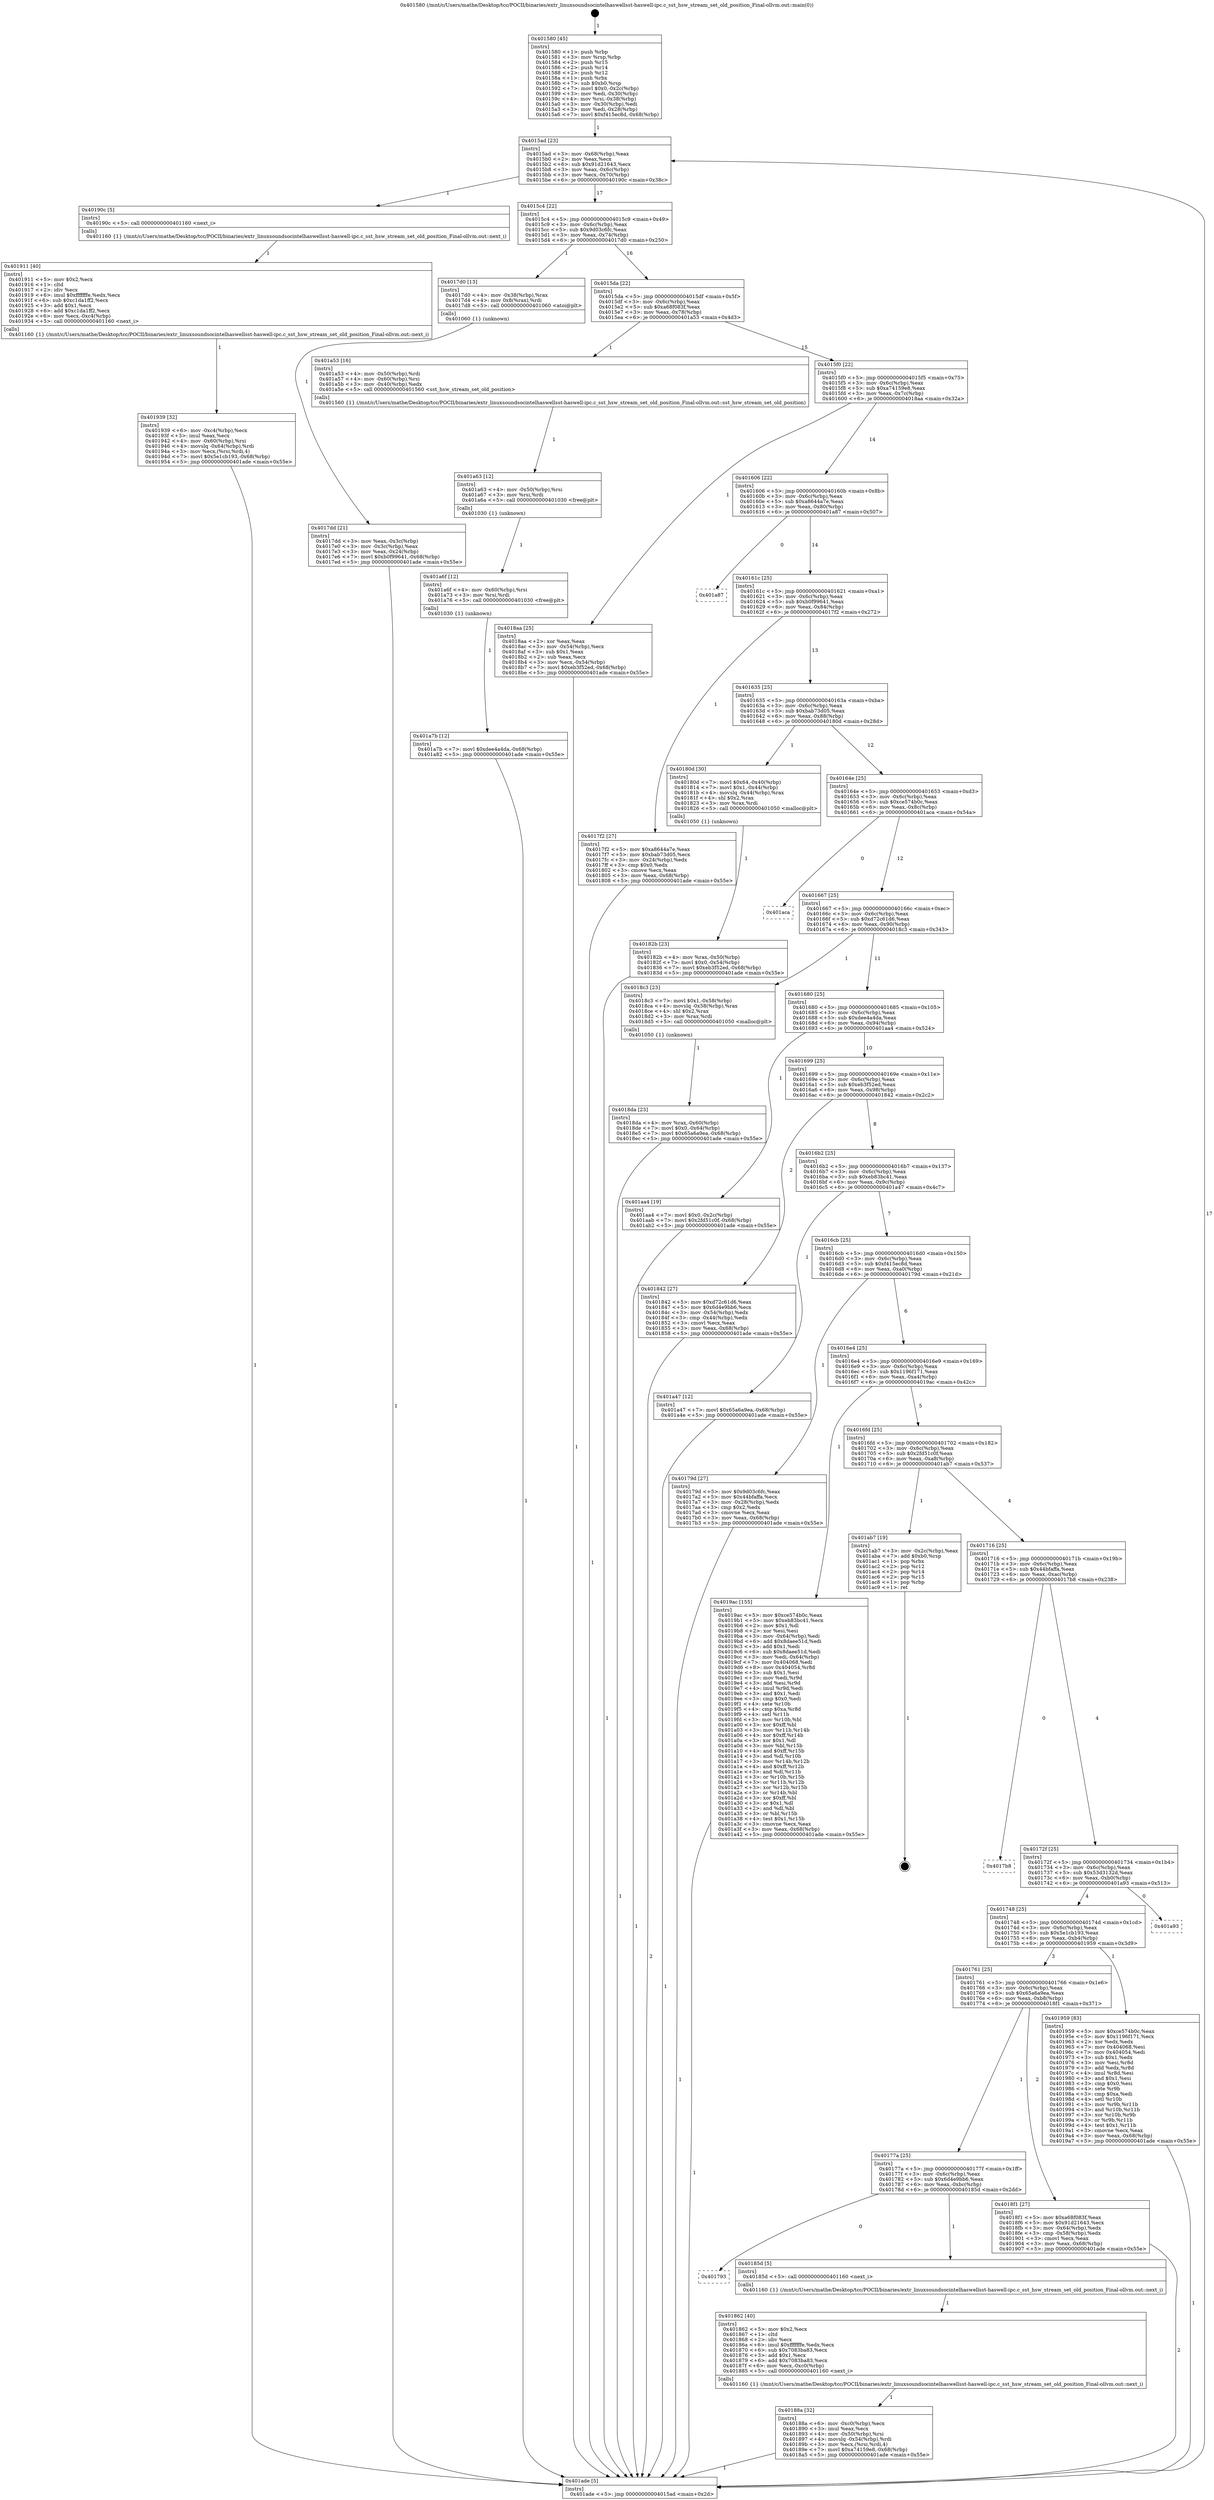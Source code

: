 digraph "0x401580" {
  label = "0x401580 (/mnt/c/Users/mathe/Desktop/tcc/POCII/binaries/extr_linuxsoundsocintelhaswellsst-haswell-ipc.c_sst_hsw_stream_set_old_position_Final-ollvm.out::main(0))"
  labelloc = "t"
  node[shape=record]

  Entry [label="",width=0.3,height=0.3,shape=circle,fillcolor=black,style=filled]
  "0x4015ad" [label="{
     0x4015ad [23]\l
     | [instrs]\l
     &nbsp;&nbsp;0x4015ad \<+3\>: mov -0x68(%rbp),%eax\l
     &nbsp;&nbsp;0x4015b0 \<+2\>: mov %eax,%ecx\l
     &nbsp;&nbsp;0x4015b2 \<+6\>: sub $0x91d21643,%ecx\l
     &nbsp;&nbsp;0x4015b8 \<+3\>: mov %eax,-0x6c(%rbp)\l
     &nbsp;&nbsp;0x4015bb \<+3\>: mov %ecx,-0x70(%rbp)\l
     &nbsp;&nbsp;0x4015be \<+6\>: je 000000000040190c \<main+0x38c\>\l
  }"]
  "0x40190c" [label="{
     0x40190c [5]\l
     | [instrs]\l
     &nbsp;&nbsp;0x40190c \<+5\>: call 0000000000401160 \<next_i\>\l
     | [calls]\l
     &nbsp;&nbsp;0x401160 \{1\} (/mnt/c/Users/mathe/Desktop/tcc/POCII/binaries/extr_linuxsoundsocintelhaswellsst-haswell-ipc.c_sst_hsw_stream_set_old_position_Final-ollvm.out::next_i)\l
  }"]
  "0x4015c4" [label="{
     0x4015c4 [22]\l
     | [instrs]\l
     &nbsp;&nbsp;0x4015c4 \<+5\>: jmp 00000000004015c9 \<main+0x49\>\l
     &nbsp;&nbsp;0x4015c9 \<+3\>: mov -0x6c(%rbp),%eax\l
     &nbsp;&nbsp;0x4015cc \<+5\>: sub $0x9d03c6fc,%eax\l
     &nbsp;&nbsp;0x4015d1 \<+3\>: mov %eax,-0x74(%rbp)\l
     &nbsp;&nbsp;0x4015d4 \<+6\>: je 00000000004017d0 \<main+0x250\>\l
  }"]
  Exit [label="",width=0.3,height=0.3,shape=circle,fillcolor=black,style=filled,peripheries=2]
  "0x4017d0" [label="{
     0x4017d0 [13]\l
     | [instrs]\l
     &nbsp;&nbsp;0x4017d0 \<+4\>: mov -0x38(%rbp),%rax\l
     &nbsp;&nbsp;0x4017d4 \<+4\>: mov 0x8(%rax),%rdi\l
     &nbsp;&nbsp;0x4017d8 \<+5\>: call 0000000000401060 \<atoi@plt\>\l
     | [calls]\l
     &nbsp;&nbsp;0x401060 \{1\} (unknown)\l
  }"]
  "0x4015da" [label="{
     0x4015da [22]\l
     | [instrs]\l
     &nbsp;&nbsp;0x4015da \<+5\>: jmp 00000000004015df \<main+0x5f\>\l
     &nbsp;&nbsp;0x4015df \<+3\>: mov -0x6c(%rbp),%eax\l
     &nbsp;&nbsp;0x4015e2 \<+5\>: sub $0xa68f083f,%eax\l
     &nbsp;&nbsp;0x4015e7 \<+3\>: mov %eax,-0x78(%rbp)\l
     &nbsp;&nbsp;0x4015ea \<+6\>: je 0000000000401a53 \<main+0x4d3\>\l
  }"]
  "0x401a7b" [label="{
     0x401a7b [12]\l
     | [instrs]\l
     &nbsp;&nbsp;0x401a7b \<+7\>: movl $0xdee4a4da,-0x68(%rbp)\l
     &nbsp;&nbsp;0x401a82 \<+5\>: jmp 0000000000401ade \<main+0x55e\>\l
  }"]
  "0x401a53" [label="{
     0x401a53 [16]\l
     | [instrs]\l
     &nbsp;&nbsp;0x401a53 \<+4\>: mov -0x50(%rbp),%rdi\l
     &nbsp;&nbsp;0x401a57 \<+4\>: mov -0x60(%rbp),%rsi\l
     &nbsp;&nbsp;0x401a5b \<+3\>: mov -0x40(%rbp),%edx\l
     &nbsp;&nbsp;0x401a5e \<+5\>: call 0000000000401560 \<sst_hsw_stream_set_old_position\>\l
     | [calls]\l
     &nbsp;&nbsp;0x401560 \{1\} (/mnt/c/Users/mathe/Desktop/tcc/POCII/binaries/extr_linuxsoundsocintelhaswellsst-haswell-ipc.c_sst_hsw_stream_set_old_position_Final-ollvm.out::sst_hsw_stream_set_old_position)\l
  }"]
  "0x4015f0" [label="{
     0x4015f0 [22]\l
     | [instrs]\l
     &nbsp;&nbsp;0x4015f0 \<+5\>: jmp 00000000004015f5 \<main+0x75\>\l
     &nbsp;&nbsp;0x4015f5 \<+3\>: mov -0x6c(%rbp),%eax\l
     &nbsp;&nbsp;0x4015f8 \<+5\>: sub $0xa74159e8,%eax\l
     &nbsp;&nbsp;0x4015fd \<+3\>: mov %eax,-0x7c(%rbp)\l
     &nbsp;&nbsp;0x401600 \<+6\>: je 00000000004018aa \<main+0x32a\>\l
  }"]
  "0x401a6f" [label="{
     0x401a6f [12]\l
     | [instrs]\l
     &nbsp;&nbsp;0x401a6f \<+4\>: mov -0x60(%rbp),%rsi\l
     &nbsp;&nbsp;0x401a73 \<+3\>: mov %rsi,%rdi\l
     &nbsp;&nbsp;0x401a76 \<+5\>: call 0000000000401030 \<free@plt\>\l
     | [calls]\l
     &nbsp;&nbsp;0x401030 \{1\} (unknown)\l
  }"]
  "0x4018aa" [label="{
     0x4018aa [25]\l
     | [instrs]\l
     &nbsp;&nbsp;0x4018aa \<+2\>: xor %eax,%eax\l
     &nbsp;&nbsp;0x4018ac \<+3\>: mov -0x54(%rbp),%ecx\l
     &nbsp;&nbsp;0x4018af \<+3\>: sub $0x1,%eax\l
     &nbsp;&nbsp;0x4018b2 \<+2\>: sub %eax,%ecx\l
     &nbsp;&nbsp;0x4018b4 \<+3\>: mov %ecx,-0x54(%rbp)\l
     &nbsp;&nbsp;0x4018b7 \<+7\>: movl $0xeb3f52ed,-0x68(%rbp)\l
     &nbsp;&nbsp;0x4018be \<+5\>: jmp 0000000000401ade \<main+0x55e\>\l
  }"]
  "0x401606" [label="{
     0x401606 [22]\l
     | [instrs]\l
     &nbsp;&nbsp;0x401606 \<+5\>: jmp 000000000040160b \<main+0x8b\>\l
     &nbsp;&nbsp;0x40160b \<+3\>: mov -0x6c(%rbp),%eax\l
     &nbsp;&nbsp;0x40160e \<+5\>: sub $0xa8644a7e,%eax\l
     &nbsp;&nbsp;0x401613 \<+3\>: mov %eax,-0x80(%rbp)\l
     &nbsp;&nbsp;0x401616 \<+6\>: je 0000000000401a87 \<main+0x507\>\l
  }"]
  "0x401a63" [label="{
     0x401a63 [12]\l
     | [instrs]\l
     &nbsp;&nbsp;0x401a63 \<+4\>: mov -0x50(%rbp),%rsi\l
     &nbsp;&nbsp;0x401a67 \<+3\>: mov %rsi,%rdi\l
     &nbsp;&nbsp;0x401a6a \<+5\>: call 0000000000401030 \<free@plt\>\l
     | [calls]\l
     &nbsp;&nbsp;0x401030 \{1\} (unknown)\l
  }"]
  "0x401a87" [label="{
     0x401a87\l
  }", style=dashed]
  "0x40161c" [label="{
     0x40161c [25]\l
     | [instrs]\l
     &nbsp;&nbsp;0x40161c \<+5\>: jmp 0000000000401621 \<main+0xa1\>\l
     &nbsp;&nbsp;0x401621 \<+3\>: mov -0x6c(%rbp),%eax\l
     &nbsp;&nbsp;0x401624 \<+5\>: sub $0xb0f99641,%eax\l
     &nbsp;&nbsp;0x401629 \<+6\>: mov %eax,-0x84(%rbp)\l
     &nbsp;&nbsp;0x40162f \<+6\>: je 00000000004017f2 \<main+0x272\>\l
  }"]
  "0x401939" [label="{
     0x401939 [32]\l
     | [instrs]\l
     &nbsp;&nbsp;0x401939 \<+6\>: mov -0xc4(%rbp),%ecx\l
     &nbsp;&nbsp;0x40193f \<+3\>: imul %eax,%ecx\l
     &nbsp;&nbsp;0x401942 \<+4\>: mov -0x60(%rbp),%rsi\l
     &nbsp;&nbsp;0x401946 \<+4\>: movslq -0x64(%rbp),%rdi\l
     &nbsp;&nbsp;0x40194a \<+3\>: mov %ecx,(%rsi,%rdi,4)\l
     &nbsp;&nbsp;0x40194d \<+7\>: movl $0x5e1cb193,-0x68(%rbp)\l
     &nbsp;&nbsp;0x401954 \<+5\>: jmp 0000000000401ade \<main+0x55e\>\l
  }"]
  "0x4017f2" [label="{
     0x4017f2 [27]\l
     | [instrs]\l
     &nbsp;&nbsp;0x4017f2 \<+5\>: mov $0xa8644a7e,%eax\l
     &nbsp;&nbsp;0x4017f7 \<+5\>: mov $0xbab73d05,%ecx\l
     &nbsp;&nbsp;0x4017fc \<+3\>: mov -0x24(%rbp),%edx\l
     &nbsp;&nbsp;0x4017ff \<+3\>: cmp $0x0,%edx\l
     &nbsp;&nbsp;0x401802 \<+3\>: cmove %ecx,%eax\l
     &nbsp;&nbsp;0x401805 \<+3\>: mov %eax,-0x68(%rbp)\l
     &nbsp;&nbsp;0x401808 \<+5\>: jmp 0000000000401ade \<main+0x55e\>\l
  }"]
  "0x401635" [label="{
     0x401635 [25]\l
     | [instrs]\l
     &nbsp;&nbsp;0x401635 \<+5\>: jmp 000000000040163a \<main+0xba\>\l
     &nbsp;&nbsp;0x40163a \<+3\>: mov -0x6c(%rbp),%eax\l
     &nbsp;&nbsp;0x40163d \<+5\>: sub $0xbab73d05,%eax\l
     &nbsp;&nbsp;0x401642 \<+6\>: mov %eax,-0x88(%rbp)\l
     &nbsp;&nbsp;0x401648 \<+6\>: je 000000000040180d \<main+0x28d\>\l
  }"]
  "0x401911" [label="{
     0x401911 [40]\l
     | [instrs]\l
     &nbsp;&nbsp;0x401911 \<+5\>: mov $0x2,%ecx\l
     &nbsp;&nbsp;0x401916 \<+1\>: cltd\l
     &nbsp;&nbsp;0x401917 \<+2\>: idiv %ecx\l
     &nbsp;&nbsp;0x401919 \<+6\>: imul $0xfffffffe,%edx,%ecx\l
     &nbsp;&nbsp;0x40191f \<+6\>: sub $0xc1da1ff2,%ecx\l
     &nbsp;&nbsp;0x401925 \<+3\>: add $0x1,%ecx\l
     &nbsp;&nbsp;0x401928 \<+6\>: add $0xc1da1ff2,%ecx\l
     &nbsp;&nbsp;0x40192e \<+6\>: mov %ecx,-0xc4(%rbp)\l
     &nbsp;&nbsp;0x401934 \<+5\>: call 0000000000401160 \<next_i\>\l
     | [calls]\l
     &nbsp;&nbsp;0x401160 \{1\} (/mnt/c/Users/mathe/Desktop/tcc/POCII/binaries/extr_linuxsoundsocintelhaswellsst-haswell-ipc.c_sst_hsw_stream_set_old_position_Final-ollvm.out::next_i)\l
  }"]
  "0x40180d" [label="{
     0x40180d [30]\l
     | [instrs]\l
     &nbsp;&nbsp;0x40180d \<+7\>: movl $0x64,-0x40(%rbp)\l
     &nbsp;&nbsp;0x401814 \<+7\>: movl $0x1,-0x44(%rbp)\l
     &nbsp;&nbsp;0x40181b \<+4\>: movslq -0x44(%rbp),%rax\l
     &nbsp;&nbsp;0x40181f \<+4\>: shl $0x2,%rax\l
     &nbsp;&nbsp;0x401823 \<+3\>: mov %rax,%rdi\l
     &nbsp;&nbsp;0x401826 \<+5\>: call 0000000000401050 \<malloc@plt\>\l
     | [calls]\l
     &nbsp;&nbsp;0x401050 \{1\} (unknown)\l
  }"]
  "0x40164e" [label="{
     0x40164e [25]\l
     | [instrs]\l
     &nbsp;&nbsp;0x40164e \<+5\>: jmp 0000000000401653 \<main+0xd3\>\l
     &nbsp;&nbsp;0x401653 \<+3\>: mov -0x6c(%rbp),%eax\l
     &nbsp;&nbsp;0x401656 \<+5\>: sub $0xce574b0c,%eax\l
     &nbsp;&nbsp;0x40165b \<+6\>: mov %eax,-0x8c(%rbp)\l
     &nbsp;&nbsp;0x401661 \<+6\>: je 0000000000401aca \<main+0x54a\>\l
  }"]
  "0x4018da" [label="{
     0x4018da [23]\l
     | [instrs]\l
     &nbsp;&nbsp;0x4018da \<+4\>: mov %rax,-0x60(%rbp)\l
     &nbsp;&nbsp;0x4018de \<+7\>: movl $0x0,-0x64(%rbp)\l
     &nbsp;&nbsp;0x4018e5 \<+7\>: movl $0x65a6a9ea,-0x68(%rbp)\l
     &nbsp;&nbsp;0x4018ec \<+5\>: jmp 0000000000401ade \<main+0x55e\>\l
  }"]
  "0x401aca" [label="{
     0x401aca\l
  }", style=dashed]
  "0x401667" [label="{
     0x401667 [25]\l
     | [instrs]\l
     &nbsp;&nbsp;0x401667 \<+5\>: jmp 000000000040166c \<main+0xec\>\l
     &nbsp;&nbsp;0x40166c \<+3\>: mov -0x6c(%rbp),%eax\l
     &nbsp;&nbsp;0x40166f \<+5\>: sub $0xd72c61d6,%eax\l
     &nbsp;&nbsp;0x401674 \<+6\>: mov %eax,-0x90(%rbp)\l
     &nbsp;&nbsp;0x40167a \<+6\>: je 00000000004018c3 \<main+0x343\>\l
  }"]
  "0x40188a" [label="{
     0x40188a [32]\l
     | [instrs]\l
     &nbsp;&nbsp;0x40188a \<+6\>: mov -0xc0(%rbp),%ecx\l
     &nbsp;&nbsp;0x401890 \<+3\>: imul %eax,%ecx\l
     &nbsp;&nbsp;0x401893 \<+4\>: mov -0x50(%rbp),%rsi\l
     &nbsp;&nbsp;0x401897 \<+4\>: movslq -0x54(%rbp),%rdi\l
     &nbsp;&nbsp;0x40189b \<+3\>: mov %ecx,(%rsi,%rdi,4)\l
     &nbsp;&nbsp;0x40189e \<+7\>: movl $0xa74159e8,-0x68(%rbp)\l
     &nbsp;&nbsp;0x4018a5 \<+5\>: jmp 0000000000401ade \<main+0x55e\>\l
  }"]
  "0x4018c3" [label="{
     0x4018c3 [23]\l
     | [instrs]\l
     &nbsp;&nbsp;0x4018c3 \<+7\>: movl $0x1,-0x58(%rbp)\l
     &nbsp;&nbsp;0x4018ca \<+4\>: movslq -0x58(%rbp),%rax\l
     &nbsp;&nbsp;0x4018ce \<+4\>: shl $0x2,%rax\l
     &nbsp;&nbsp;0x4018d2 \<+3\>: mov %rax,%rdi\l
     &nbsp;&nbsp;0x4018d5 \<+5\>: call 0000000000401050 \<malloc@plt\>\l
     | [calls]\l
     &nbsp;&nbsp;0x401050 \{1\} (unknown)\l
  }"]
  "0x401680" [label="{
     0x401680 [25]\l
     | [instrs]\l
     &nbsp;&nbsp;0x401680 \<+5\>: jmp 0000000000401685 \<main+0x105\>\l
     &nbsp;&nbsp;0x401685 \<+3\>: mov -0x6c(%rbp),%eax\l
     &nbsp;&nbsp;0x401688 \<+5\>: sub $0xdee4a4da,%eax\l
     &nbsp;&nbsp;0x40168d \<+6\>: mov %eax,-0x94(%rbp)\l
     &nbsp;&nbsp;0x401693 \<+6\>: je 0000000000401aa4 \<main+0x524\>\l
  }"]
  "0x401862" [label="{
     0x401862 [40]\l
     | [instrs]\l
     &nbsp;&nbsp;0x401862 \<+5\>: mov $0x2,%ecx\l
     &nbsp;&nbsp;0x401867 \<+1\>: cltd\l
     &nbsp;&nbsp;0x401868 \<+2\>: idiv %ecx\l
     &nbsp;&nbsp;0x40186a \<+6\>: imul $0xfffffffe,%edx,%ecx\l
     &nbsp;&nbsp;0x401870 \<+6\>: sub $0x7083ba83,%ecx\l
     &nbsp;&nbsp;0x401876 \<+3\>: add $0x1,%ecx\l
     &nbsp;&nbsp;0x401879 \<+6\>: add $0x7083ba83,%ecx\l
     &nbsp;&nbsp;0x40187f \<+6\>: mov %ecx,-0xc0(%rbp)\l
     &nbsp;&nbsp;0x401885 \<+5\>: call 0000000000401160 \<next_i\>\l
     | [calls]\l
     &nbsp;&nbsp;0x401160 \{1\} (/mnt/c/Users/mathe/Desktop/tcc/POCII/binaries/extr_linuxsoundsocintelhaswellsst-haswell-ipc.c_sst_hsw_stream_set_old_position_Final-ollvm.out::next_i)\l
  }"]
  "0x401aa4" [label="{
     0x401aa4 [19]\l
     | [instrs]\l
     &nbsp;&nbsp;0x401aa4 \<+7\>: movl $0x0,-0x2c(%rbp)\l
     &nbsp;&nbsp;0x401aab \<+7\>: movl $0x2fd51c0f,-0x68(%rbp)\l
     &nbsp;&nbsp;0x401ab2 \<+5\>: jmp 0000000000401ade \<main+0x55e\>\l
  }"]
  "0x401699" [label="{
     0x401699 [25]\l
     | [instrs]\l
     &nbsp;&nbsp;0x401699 \<+5\>: jmp 000000000040169e \<main+0x11e\>\l
     &nbsp;&nbsp;0x40169e \<+3\>: mov -0x6c(%rbp),%eax\l
     &nbsp;&nbsp;0x4016a1 \<+5\>: sub $0xeb3f52ed,%eax\l
     &nbsp;&nbsp;0x4016a6 \<+6\>: mov %eax,-0x98(%rbp)\l
     &nbsp;&nbsp;0x4016ac \<+6\>: je 0000000000401842 \<main+0x2c2\>\l
  }"]
  "0x401793" [label="{
     0x401793\l
  }", style=dashed]
  "0x401842" [label="{
     0x401842 [27]\l
     | [instrs]\l
     &nbsp;&nbsp;0x401842 \<+5\>: mov $0xd72c61d6,%eax\l
     &nbsp;&nbsp;0x401847 \<+5\>: mov $0x6d4e9bb6,%ecx\l
     &nbsp;&nbsp;0x40184c \<+3\>: mov -0x54(%rbp),%edx\l
     &nbsp;&nbsp;0x40184f \<+3\>: cmp -0x44(%rbp),%edx\l
     &nbsp;&nbsp;0x401852 \<+3\>: cmovl %ecx,%eax\l
     &nbsp;&nbsp;0x401855 \<+3\>: mov %eax,-0x68(%rbp)\l
     &nbsp;&nbsp;0x401858 \<+5\>: jmp 0000000000401ade \<main+0x55e\>\l
  }"]
  "0x4016b2" [label="{
     0x4016b2 [25]\l
     | [instrs]\l
     &nbsp;&nbsp;0x4016b2 \<+5\>: jmp 00000000004016b7 \<main+0x137\>\l
     &nbsp;&nbsp;0x4016b7 \<+3\>: mov -0x6c(%rbp),%eax\l
     &nbsp;&nbsp;0x4016ba \<+5\>: sub $0xeb83bc41,%eax\l
     &nbsp;&nbsp;0x4016bf \<+6\>: mov %eax,-0x9c(%rbp)\l
     &nbsp;&nbsp;0x4016c5 \<+6\>: je 0000000000401a47 \<main+0x4c7\>\l
  }"]
  "0x40185d" [label="{
     0x40185d [5]\l
     | [instrs]\l
     &nbsp;&nbsp;0x40185d \<+5\>: call 0000000000401160 \<next_i\>\l
     | [calls]\l
     &nbsp;&nbsp;0x401160 \{1\} (/mnt/c/Users/mathe/Desktop/tcc/POCII/binaries/extr_linuxsoundsocintelhaswellsst-haswell-ipc.c_sst_hsw_stream_set_old_position_Final-ollvm.out::next_i)\l
  }"]
  "0x401a47" [label="{
     0x401a47 [12]\l
     | [instrs]\l
     &nbsp;&nbsp;0x401a47 \<+7\>: movl $0x65a6a9ea,-0x68(%rbp)\l
     &nbsp;&nbsp;0x401a4e \<+5\>: jmp 0000000000401ade \<main+0x55e\>\l
  }"]
  "0x4016cb" [label="{
     0x4016cb [25]\l
     | [instrs]\l
     &nbsp;&nbsp;0x4016cb \<+5\>: jmp 00000000004016d0 \<main+0x150\>\l
     &nbsp;&nbsp;0x4016d0 \<+3\>: mov -0x6c(%rbp),%eax\l
     &nbsp;&nbsp;0x4016d3 \<+5\>: sub $0xf415ec8d,%eax\l
     &nbsp;&nbsp;0x4016d8 \<+6\>: mov %eax,-0xa0(%rbp)\l
     &nbsp;&nbsp;0x4016de \<+6\>: je 000000000040179d \<main+0x21d\>\l
  }"]
  "0x40177a" [label="{
     0x40177a [25]\l
     | [instrs]\l
     &nbsp;&nbsp;0x40177a \<+5\>: jmp 000000000040177f \<main+0x1ff\>\l
     &nbsp;&nbsp;0x40177f \<+3\>: mov -0x6c(%rbp),%eax\l
     &nbsp;&nbsp;0x401782 \<+5\>: sub $0x6d4e9bb6,%eax\l
     &nbsp;&nbsp;0x401787 \<+6\>: mov %eax,-0xbc(%rbp)\l
     &nbsp;&nbsp;0x40178d \<+6\>: je 000000000040185d \<main+0x2dd\>\l
  }"]
  "0x40179d" [label="{
     0x40179d [27]\l
     | [instrs]\l
     &nbsp;&nbsp;0x40179d \<+5\>: mov $0x9d03c6fc,%eax\l
     &nbsp;&nbsp;0x4017a2 \<+5\>: mov $0x44bfaffa,%ecx\l
     &nbsp;&nbsp;0x4017a7 \<+3\>: mov -0x28(%rbp),%edx\l
     &nbsp;&nbsp;0x4017aa \<+3\>: cmp $0x2,%edx\l
     &nbsp;&nbsp;0x4017ad \<+3\>: cmovne %ecx,%eax\l
     &nbsp;&nbsp;0x4017b0 \<+3\>: mov %eax,-0x68(%rbp)\l
     &nbsp;&nbsp;0x4017b3 \<+5\>: jmp 0000000000401ade \<main+0x55e\>\l
  }"]
  "0x4016e4" [label="{
     0x4016e4 [25]\l
     | [instrs]\l
     &nbsp;&nbsp;0x4016e4 \<+5\>: jmp 00000000004016e9 \<main+0x169\>\l
     &nbsp;&nbsp;0x4016e9 \<+3\>: mov -0x6c(%rbp),%eax\l
     &nbsp;&nbsp;0x4016ec \<+5\>: sub $0x1196f171,%eax\l
     &nbsp;&nbsp;0x4016f1 \<+6\>: mov %eax,-0xa4(%rbp)\l
     &nbsp;&nbsp;0x4016f7 \<+6\>: je 00000000004019ac \<main+0x42c\>\l
  }"]
  "0x401ade" [label="{
     0x401ade [5]\l
     | [instrs]\l
     &nbsp;&nbsp;0x401ade \<+5\>: jmp 00000000004015ad \<main+0x2d\>\l
  }"]
  "0x401580" [label="{
     0x401580 [45]\l
     | [instrs]\l
     &nbsp;&nbsp;0x401580 \<+1\>: push %rbp\l
     &nbsp;&nbsp;0x401581 \<+3\>: mov %rsp,%rbp\l
     &nbsp;&nbsp;0x401584 \<+2\>: push %r15\l
     &nbsp;&nbsp;0x401586 \<+2\>: push %r14\l
     &nbsp;&nbsp;0x401588 \<+2\>: push %r12\l
     &nbsp;&nbsp;0x40158a \<+1\>: push %rbx\l
     &nbsp;&nbsp;0x40158b \<+7\>: sub $0xb0,%rsp\l
     &nbsp;&nbsp;0x401592 \<+7\>: movl $0x0,-0x2c(%rbp)\l
     &nbsp;&nbsp;0x401599 \<+3\>: mov %edi,-0x30(%rbp)\l
     &nbsp;&nbsp;0x40159c \<+4\>: mov %rsi,-0x38(%rbp)\l
     &nbsp;&nbsp;0x4015a0 \<+3\>: mov -0x30(%rbp),%edi\l
     &nbsp;&nbsp;0x4015a3 \<+3\>: mov %edi,-0x28(%rbp)\l
     &nbsp;&nbsp;0x4015a6 \<+7\>: movl $0xf415ec8d,-0x68(%rbp)\l
  }"]
  "0x4017dd" [label="{
     0x4017dd [21]\l
     | [instrs]\l
     &nbsp;&nbsp;0x4017dd \<+3\>: mov %eax,-0x3c(%rbp)\l
     &nbsp;&nbsp;0x4017e0 \<+3\>: mov -0x3c(%rbp),%eax\l
     &nbsp;&nbsp;0x4017e3 \<+3\>: mov %eax,-0x24(%rbp)\l
     &nbsp;&nbsp;0x4017e6 \<+7\>: movl $0xb0f99641,-0x68(%rbp)\l
     &nbsp;&nbsp;0x4017ed \<+5\>: jmp 0000000000401ade \<main+0x55e\>\l
  }"]
  "0x40182b" [label="{
     0x40182b [23]\l
     | [instrs]\l
     &nbsp;&nbsp;0x40182b \<+4\>: mov %rax,-0x50(%rbp)\l
     &nbsp;&nbsp;0x40182f \<+7\>: movl $0x0,-0x54(%rbp)\l
     &nbsp;&nbsp;0x401836 \<+7\>: movl $0xeb3f52ed,-0x68(%rbp)\l
     &nbsp;&nbsp;0x40183d \<+5\>: jmp 0000000000401ade \<main+0x55e\>\l
  }"]
  "0x4018f1" [label="{
     0x4018f1 [27]\l
     | [instrs]\l
     &nbsp;&nbsp;0x4018f1 \<+5\>: mov $0xa68f083f,%eax\l
     &nbsp;&nbsp;0x4018f6 \<+5\>: mov $0x91d21643,%ecx\l
     &nbsp;&nbsp;0x4018fb \<+3\>: mov -0x64(%rbp),%edx\l
     &nbsp;&nbsp;0x4018fe \<+3\>: cmp -0x58(%rbp),%edx\l
     &nbsp;&nbsp;0x401901 \<+3\>: cmovl %ecx,%eax\l
     &nbsp;&nbsp;0x401904 \<+3\>: mov %eax,-0x68(%rbp)\l
     &nbsp;&nbsp;0x401907 \<+5\>: jmp 0000000000401ade \<main+0x55e\>\l
  }"]
  "0x4019ac" [label="{
     0x4019ac [155]\l
     | [instrs]\l
     &nbsp;&nbsp;0x4019ac \<+5\>: mov $0xce574b0c,%eax\l
     &nbsp;&nbsp;0x4019b1 \<+5\>: mov $0xeb83bc41,%ecx\l
     &nbsp;&nbsp;0x4019b6 \<+2\>: mov $0x1,%dl\l
     &nbsp;&nbsp;0x4019b8 \<+2\>: xor %esi,%esi\l
     &nbsp;&nbsp;0x4019ba \<+3\>: mov -0x64(%rbp),%edi\l
     &nbsp;&nbsp;0x4019bd \<+6\>: add $0x8daee51d,%edi\l
     &nbsp;&nbsp;0x4019c3 \<+3\>: add $0x1,%edi\l
     &nbsp;&nbsp;0x4019c6 \<+6\>: sub $0x8daee51d,%edi\l
     &nbsp;&nbsp;0x4019cc \<+3\>: mov %edi,-0x64(%rbp)\l
     &nbsp;&nbsp;0x4019cf \<+7\>: mov 0x404068,%edi\l
     &nbsp;&nbsp;0x4019d6 \<+8\>: mov 0x404054,%r8d\l
     &nbsp;&nbsp;0x4019de \<+3\>: sub $0x1,%esi\l
     &nbsp;&nbsp;0x4019e1 \<+3\>: mov %edi,%r9d\l
     &nbsp;&nbsp;0x4019e4 \<+3\>: add %esi,%r9d\l
     &nbsp;&nbsp;0x4019e7 \<+4\>: imul %r9d,%edi\l
     &nbsp;&nbsp;0x4019eb \<+3\>: and $0x1,%edi\l
     &nbsp;&nbsp;0x4019ee \<+3\>: cmp $0x0,%edi\l
     &nbsp;&nbsp;0x4019f1 \<+4\>: sete %r10b\l
     &nbsp;&nbsp;0x4019f5 \<+4\>: cmp $0xa,%r8d\l
     &nbsp;&nbsp;0x4019f9 \<+4\>: setl %r11b\l
     &nbsp;&nbsp;0x4019fd \<+3\>: mov %r10b,%bl\l
     &nbsp;&nbsp;0x401a00 \<+3\>: xor $0xff,%bl\l
     &nbsp;&nbsp;0x401a03 \<+3\>: mov %r11b,%r14b\l
     &nbsp;&nbsp;0x401a06 \<+4\>: xor $0xff,%r14b\l
     &nbsp;&nbsp;0x401a0a \<+3\>: xor $0x1,%dl\l
     &nbsp;&nbsp;0x401a0d \<+3\>: mov %bl,%r15b\l
     &nbsp;&nbsp;0x401a10 \<+4\>: and $0xff,%r15b\l
     &nbsp;&nbsp;0x401a14 \<+3\>: and %dl,%r10b\l
     &nbsp;&nbsp;0x401a17 \<+3\>: mov %r14b,%r12b\l
     &nbsp;&nbsp;0x401a1a \<+4\>: and $0xff,%r12b\l
     &nbsp;&nbsp;0x401a1e \<+3\>: and %dl,%r11b\l
     &nbsp;&nbsp;0x401a21 \<+3\>: or %r10b,%r15b\l
     &nbsp;&nbsp;0x401a24 \<+3\>: or %r11b,%r12b\l
     &nbsp;&nbsp;0x401a27 \<+3\>: xor %r12b,%r15b\l
     &nbsp;&nbsp;0x401a2a \<+3\>: or %r14b,%bl\l
     &nbsp;&nbsp;0x401a2d \<+3\>: xor $0xff,%bl\l
     &nbsp;&nbsp;0x401a30 \<+3\>: or $0x1,%dl\l
     &nbsp;&nbsp;0x401a33 \<+2\>: and %dl,%bl\l
     &nbsp;&nbsp;0x401a35 \<+3\>: or %bl,%r15b\l
     &nbsp;&nbsp;0x401a38 \<+4\>: test $0x1,%r15b\l
     &nbsp;&nbsp;0x401a3c \<+3\>: cmovne %ecx,%eax\l
     &nbsp;&nbsp;0x401a3f \<+3\>: mov %eax,-0x68(%rbp)\l
     &nbsp;&nbsp;0x401a42 \<+5\>: jmp 0000000000401ade \<main+0x55e\>\l
  }"]
  "0x4016fd" [label="{
     0x4016fd [25]\l
     | [instrs]\l
     &nbsp;&nbsp;0x4016fd \<+5\>: jmp 0000000000401702 \<main+0x182\>\l
     &nbsp;&nbsp;0x401702 \<+3\>: mov -0x6c(%rbp),%eax\l
     &nbsp;&nbsp;0x401705 \<+5\>: sub $0x2fd51c0f,%eax\l
     &nbsp;&nbsp;0x40170a \<+6\>: mov %eax,-0xa8(%rbp)\l
     &nbsp;&nbsp;0x401710 \<+6\>: je 0000000000401ab7 \<main+0x537\>\l
  }"]
  "0x401761" [label="{
     0x401761 [25]\l
     | [instrs]\l
     &nbsp;&nbsp;0x401761 \<+5\>: jmp 0000000000401766 \<main+0x1e6\>\l
     &nbsp;&nbsp;0x401766 \<+3\>: mov -0x6c(%rbp),%eax\l
     &nbsp;&nbsp;0x401769 \<+5\>: sub $0x65a6a9ea,%eax\l
     &nbsp;&nbsp;0x40176e \<+6\>: mov %eax,-0xb8(%rbp)\l
     &nbsp;&nbsp;0x401774 \<+6\>: je 00000000004018f1 \<main+0x371\>\l
  }"]
  "0x401ab7" [label="{
     0x401ab7 [19]\l
     | [instrs]\l
     &nbsp;&nbsp;0x401ab7 \<+3\>: mov -0x2c(%rbp),%eax\l
     &nbsp;&nbsp;0x401aba \<+7\>: add $0xb0,%rsp\l
     &nbsp;&nbsp;0x401ac1 \<+1\>: pop %rbx\l
     &nbsp;&nbsp;0x401ac2 \<+2\>: pop %r12\l
     &nbsp;&nbsp;0x401ac4 \<+2\>: pop %r14\l
     &nbsp;&nbsp;0x401ac6 \<+2\>: pop %r15\l
     &nbsp;&nbsp;0x401ac8 \<+1\>: pop %rbp\l
     &nbsp;&nbsp;0x401ac9 \<+1\>: ret\l
  }"]
  "0x401716" [label="{
     0x401716 [25]\l
     | [instrs]\l
     &nbsp;&nbsp;0x401716 \<+5\>: jmp 000000000040171b \<main+0x19b\>\l
     &nbsp;&nbsp;0x40171b \<+3\>: mov -0x6c(%rbp),%eax\l
     &nbsp;&nbsp;0x40171e \<+5\>: sub $0x44bfaffa,%eax\l
     &nbsp;&nbsp;0x401723 \<+6\>: mov %eax,-0xac(%rbp)\l
     &nbsp;&nbsp;0x401729 \<+6\>: je 00000000004017b8 \<main+0x238\>\l
  }"]
  "0x401959" [label="{
     0x401959 [83]\l
     | [instrs]\l
     &nbsp;&nbsp;0x401959 \<+5\>: mov $0xce574b0c,%eax\l
     &nbsp;&nbsp;0x40195e \<+5\>: mov $0x1196f171,%ecx\l
     &nbsp;&nbsp;0x401963 \<+2\>: xor %edx,%edx\l
     &nbsp;&nbsp;0x401965 \<+7\>: mov 0x404068,%esi\l
     &nbsp;&nbsp;0x40196c \<+7\>: mov 0x404054,%edi\l
     &nbsp;&nbsp;0x401973 \<+3\>: sub $0x1,%edx\l
     &nbsp;&nbsp;0x401976 \<+3\>: mov %esi,%r8d\l
     &nbsp;&nbsp;0x401979 \<+3\>: add %edx,%r8d\l
     &nbsp;&nbsp;0x40197c \<+4\>: imul %r8d,%esi\l
     &nbsp;&nbsp;0x401980 \<+3\>: and $0x1,%esi\l
     &nbsp;&nbsp;0x401983 \<+3\>: cmp $0x0,%esi\l
     &nbsp;&nbsp;0x401986 \<+4\>: sete %r9b\l
     &nbsp;&nbsp;0x40198a \<+3\>: cmp $0xa,%edi\l
     &nbsp;&nbsp;0x40198d \<+4\>: setl %r10b\l
     &nbsp;&nbsp;0x401991 \<+3\>: mov %r9b,%r11b\l
     &nbsp;&nbsp;0x401994 \<+3\>: and %r10b,%r11b\l
     &nbsp;&nbsp;0x401997 \<+3\>: xor %r10b,%r9b\l
     &nbsp;&nbsp;0x40199a \<+3\>: or %r9b,%r11b\l
     &nbsp;&nbsp;0x40199d \<+4\>: test $0x1,%r11b\l
     &nbsp;&nbsp;0x4019a1 \<+3\>: cmovne %ecx,%eax\l
     &nbsp;&nbsp;0x4019a4 \<+3\>: mov %eax,-0x68(%rbp)\l
     &nbsp;&nbsp;0x4019a7 \<+5\>: jmp 0000000000401ade \<main+0x55e\>\l
  }"]
  "0x4017b8" [label="{
     0x4017b8\l
  }", style=dashed]
  "0x40172f" [label="{
     0x40172f [25]\l
     | [instrs]\l
     &nbsp;&nbsp;0x40172f \<+5\>: jmp 0000000000401734 \<main+0x1b4\>\l
     &nbsp;&nbsp;0x401734 \<+3\>: mov -0x6c(%rbp),%eax\l
     &nbsp;&nbsp;0x401737 \<+5\>: sub $0x53d3132d,%eax\l
     &nbsp;&nbsp;0x40173c \<+6\>: mov %eax,-0xb0(%rbp)\l
     &nbsp;&nbsp;0x401742 \<+6\>: je 0000000000401a93 \<main+0x513\>\l
  }"]
  "0x401748" [label="{
     0x401748 [25]\l
     | [instrs]\l
     &nbsp;&nbsp;0x401748 \<+5\>: jmp 000000000040174d \<main+0x1cd\>\l
     &nbsp;&nbsp;0x40174d \<+3\>: mov -0x6c(%rbp),%eax\l
     &nbsp;&nbsp;0x401750 \<+5\>: sub $0x5e1cb193,%eax\l
     &nbsp;&nbsp;0x401755 \<+6\>: mov %eax,-0xb4(%rbp)\l
     &nbsp;&nbsp;0x40175b \<+6\>: je 0000000000401959 \<main+0x3d9\>\l
  }"]
  "0x401a93" [label="{
     0x401a93\l
  }", style=dashed]
  Entry -> "0x401580" [label=" 1"]
  "0x4015ad" -> "0x40190c" [label=" 1"]
  "0x4015ad" -> "0x4015c4" [label=" 17"]
  "0x401ab7" -> Exit [label=" 1"]
  "0x4015c4" -> "0x4017d0" [label=" 1"]
  "0x4015c4" -> "0x4015da" [label=" 16"]
  "0x401aa4" -> "0x401ade" [label=" 1"]
  "0x4015da" -> "0x401a53" [label=" 1"]
  "0x4015da" -> "0x4015f0" [label=" 15"]
  "0x401a7b" -> "0x401ade" [label=" 1"]
  "0x4015f0" -> "0x4018aa" [label=" 1"]
  "0x4015f0" -> "0x401606" [label=" 14"]
  "0x401a6f" -> "0x401a7b" [label=" 1"]
  "0x401606" -> "0x401a87" [label=" 0"]
  "0x401606" -> "0x40161c" [label=" 14"]
  "0x401a63" -> "0x401a6f" [label=" 1"]
  "0x40161c" -> "0x4017f2" [label=" 1"]
  "0x40161c" -> "0x401635" [label=" 13"]
  "0x401a53" -> "0x401a63" [label=" 1"]
  "0x401635" -> "0x40180d" [label=" 1"]
  "0x401635" -> "0x40164e" [label=" 12"]
  "0x401a47" -> "0x401ade" [label=" 1"]
  "0x40164e" -> "0x401aca" [label=" 0"]
  "0x40164e" -> "0x401667" [label=" 12"]
  "0x4019ac" -> "0x401ade" [label=" 1"]
  "0x401667" -> "0x4018c3" [label=" 1"]
  "0x401667" -> "0x401680" [label=" 11"]
  "0x401959" -> "0x401ade" [label=" 1"]
  "0x401680" -> "0x401aa4" [label=" 1"]
  "0x401680" -> "0x401699" [label=" 10"]
  "0x401939" -> "0x401ade" [label=" 1"]
  "0x401699" -> "0x401842" [label=" 2"]
  "0x401699" -> "0x4016b2" [label=" 8"]
  "0x401911" -> "0x401939" [label=" 1"]
  "0x4016b2" -> "0x401a47" [label=" 1"]
  "0x4016b2" -> "0x4016cb" [label=" 7"]
  "0x40190c" -> "0x401911" [label=" 1"]
  "0x4016cb" -> "0x40179d" [label=" 1"]
  "0x4016cb" -> "0x4016e4" [label=" 6"]
  "0x40179d" -> "0x401ade" [label=" 1"]
  "0x401580" -> "0x4015ad" [label=" 1"]
  "0x401ade" -> "0x4015ad" [label=" 17"]
  "0x4017d0" -> "0x4017dd" [label=" 1"]
  "0x4017dd" -> "0x401ade" [label=" 1"]
  "0x4017f2" -> "0x401ade" [label=" 1"]
  "0x40180d" -> "0x40182b" [label=" 1"]
  "0x40182b" -> "0x401ade" [label=" 1"]
  "0x401842" -> "0x401ade" [label=" 2"]
  "0x4018da" -> "0x401ade" [label=" 1"]
  "0x4016e4" -> "0x4019ac" [label=" 1"]
  "0x4016e4" -> "0x4016fd" [label=" 5"]
  "0x4018c3" -> "0x4018da" [label=" 1"]
  "0x4016fd" -> "0x401ab7" [label=" 1"]
  "0x4016fd" -> "0x401716" [label=" 4"]
  "0x40188a" -> "0x401ade" [label=" 1"]
  "0x401716" -> "0x4017b8" [label=" 0"]
  "0x401716" -> "0x40172f" [label=" 4"]
  "0x401862" -> "0x40188a" [label=" 1"]
  "0x40172f" -> "0x401a93" [label=" 0"]
  "0x40172f" -> "0x401748" [label=" 4"]
  "0x40185d" -> "0x401862" [label=" 1"]
  "0x401748" -> "0x401959" [label=" 1"]
  "0x401748" -> "0x401761" [label=" 3"]
  "0x4018aa" -> "0x401ade" [label=" 1"]
  "0x401761" -> "0x4018f1" [label=" 2"]
  "0x401761" -> "0x40177a" [label=" 1"]
  "0x4018f1" -> "0x401ade" [label=" 2"]
  "0x40177a" -> "0x40185d" [label=" 1"]
  "0x40177a" -> "0x401793" [label=" 0"]
}
